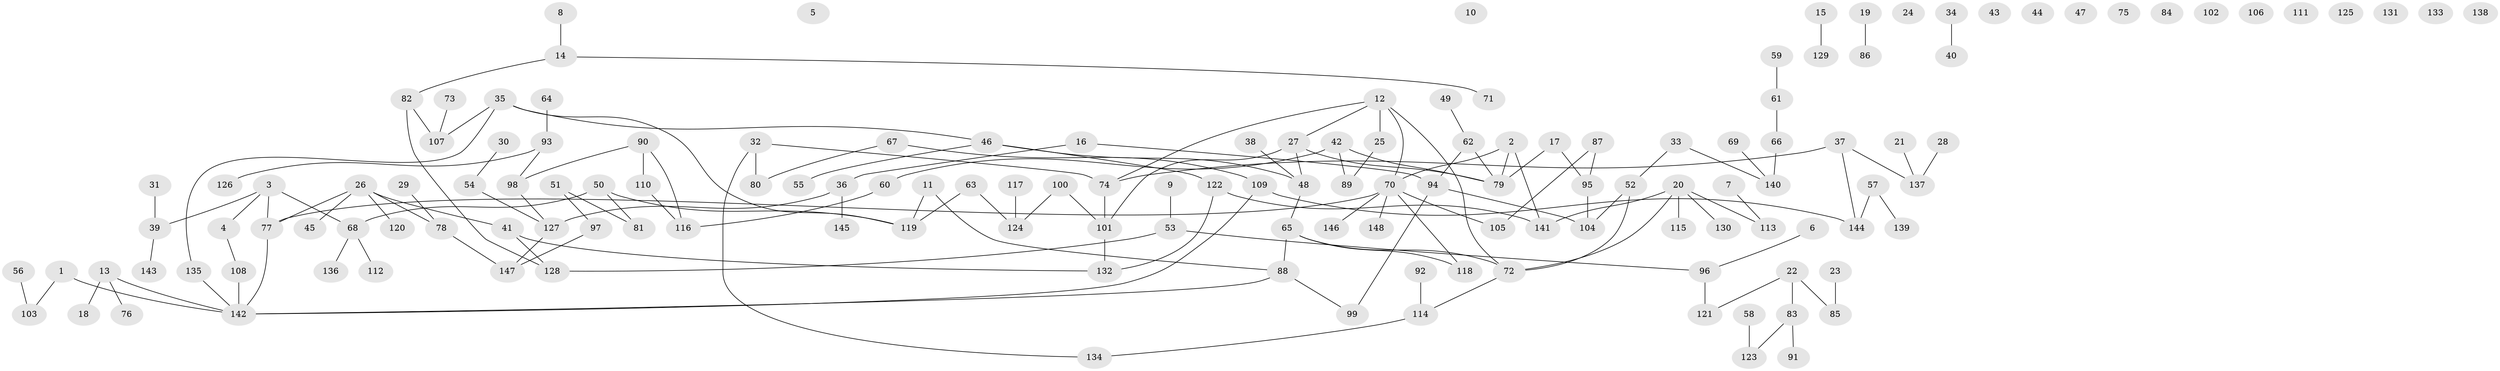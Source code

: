 // coarse degree distribution, {0: 0.20270270270270271, 2: 0.21621621621621623, 1: 0.32432432432432434, 4: 0.08108108108108109, 8: 0.013513513513513514, 6: 0.02702702702702703, 5: 0.02702702702702703, 7: 0.04054054054054054, 3: 0.06756756756756757}
// Generated by graph-tools (version 1.1) at 2025/43/03/04/25 21:43:39]
// undirected, 148 vertices, 156 edges
graph export_dot {
graph [start="1"]
  node [color=gray90,style=filled];
  1;
  2;
  3;
  4;
  5;
  6;
  7;
  8;
  9;
  10;
  11;
  12;
  13;
  14;
  15;
  16;
  17;
  18;
  19;
  20;
  21;
  22;
  23;
  24;
  25;
  26;
  27;
  28;
  29;
  30;
  31;
  32;
  33;
  34;
  35;
  36;
  37;
  38;
  39;
  40;
  41;
  42;
  43;
  44;
  45;
  46;
  47;
  48;
  49;
  50;
  51;
  52;
  53;
  54;
  55;
  56;
  57;
  58;
  59;
  60;
  61;
  62;
  63;
  64;
  65;
  66;
  67;
  68;
  69;
  70;
  71;
  72;
  73;
  74;
  75;
  76;
  77;
  78;
  79;
  80;
  81;
  82;
  83;
  84;
  85;
  86;
  87;
  88;
  89;
  90;
  91;
  92;
  93;
  94;
  95;
  96;
  97;
  98;
  99;
  100;
  101;
  102;
  103;
  104;
  105;
  106;
  107;
  108;
  109;
  110;
  111;
  112;
  113;
  114;
  115;
  116;
  117;
  118;
  119;
  120;
  121;
  122;
  123;
  124;
  125;
  126;
  127;
  128;
  129;
  130;
  131;
  132;
  133;
  134;
  135;
  136;
  137;
  138;
  139;
  140;
  141;
  142;
  143;
  144;
  145;
  146;
  147;
  148;
  1 -- 103;
  1 -- 142;
  2 -- 70;
  2 -- 79;
  2 -- 141;
  3 -- 4;
  3 -- 39;
  3 -- 68;
  3 -- 77;
  4 -- 108;
  6 -- 96;
  7 -- 113;
  8 -- 14;
  9 -- 53;
  11 -- 88;
  11 -- 119;
  12 -- 25;
  12 -- 27;
  12 -- 70;
  12 -- 72;
  12 -- 74;
  13 -- 18;
  13 -- 76;
  13 -- 142;
  14 -- 71;
  14 -- 82;
  15 -- 129;
  16 -- 36;
  16 -- 94;
  17 -- 79;
  17 -- 95;
  19 -- 86;
  20 -- 72;
  20 -- 113;
  20 -- 115;
  20 -- 130;
  20 -- 141;
  21 -- 137;
  22 -- 83;
  22 -- 85;
  22 -- 121;
  23 -- 85;
  25 -- 89;
  26 -- 41;
  26 -- 45;
  26 -- 77;
  26 -- 78;
  26 -- 120;
  27 -- 48;
  27 -- 79;
  27 -- 101;
  28 -- 137;
  29 -- 78;
  30 -- 54;
  31 -- 39;
  32 -- 74;
  32 -- 80;
  32 -- 134;
  33 -- 52;
  33 -- 140;
  34 -- 40;
  35 -- 46;
  35 -- 107;
  35 -- 119;
  35 -- 135;
  36 -- 127;
  36 -- 145;
  37 -- 74;
  37 -- 137;
  37 -- 144;
  38 -- 48;
  39 -- 143;
  41 -- 128;
  41 -- 132;
  42 -- 60;
  42 -- 79;
  42 -- 89;
  46 -- 48;
  46 -- 55;
  46 -- 122;
  48 -- 65;
  49 -- 62;
  50 -- 68;
  50 -- 81;
  50 -- 119;
  51 -- 81;
  51 -- 97;
  52 -- 72;
  52 -- 104;
  53 -- 96;
  53 -- 128;
  54 -- 127;
  56 -- 103;
  57 -- 139;
  57 -- 144;
  58 -- 123;
  59 -- 61;
  60 -- 116;
  61 -- 66;
  62 -- 79;
  62 -- 94;
  63 -- 119;
  63 -- 124;
  64 -- 93;
  65 -- 72;
  65 -- 88;
  65 -- 118;
  66 -- 140;
  67 -- 80;
  67 -- 109;
  68 -- 112;
  68 -- 136;
  69 -- 140;
  70 -- 77;
  70 -- 105;
  70 -- 118;
  70 -- 146;
  70 -- 148;
  72 -- 114;
  73 -- 107;
  74 -- 101;
  77 -- 142;
  78 -- 147;
  82 -- 107;
  82 -- 128;
  83 -- 91;
  83 -- 123;
  87 -- 95;
  87 -- 105;
  88 -- 99;
  88 -- 142;
  90 -- 98;
  90 -- 110;
  90 -- 116;
  92 -- 114;
  93 -- 98;
  93 -- 126;
  94 -- 99;
  94 -- 104;
  95 -- 104;
  96 -- 121;
  97 -- 147;
  98 -- 127;
  100 -- 101;
  100 -- 124;
  101 -- 132;
  108 -- 142;
  109 -- 142;
  109 -- 144;
  110 -- 116;
  114 -- 134;
  117 -- 124;
  122 -- 132;
  122 -- 141;
  127 -- 147;
  135 -- 142;
}
